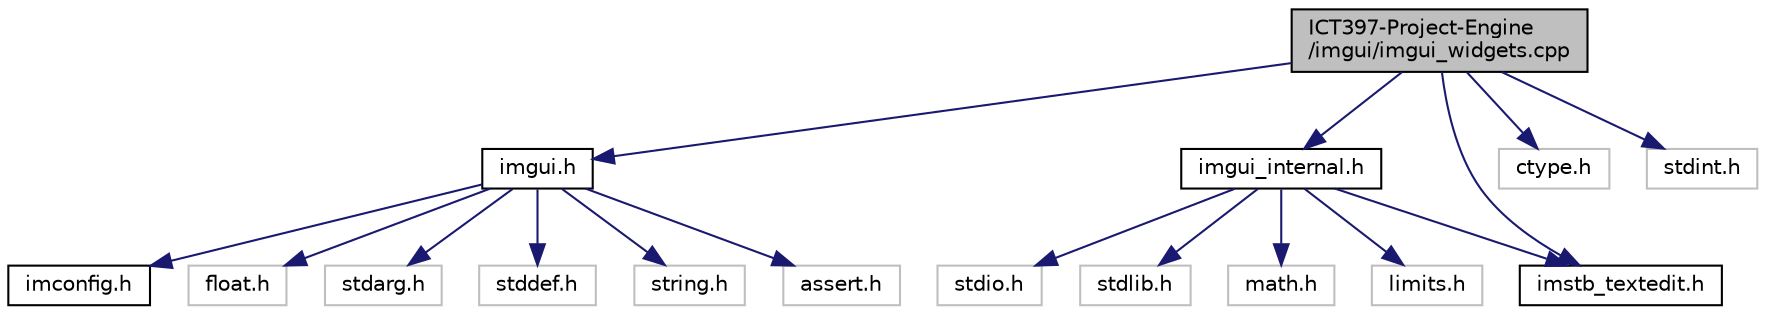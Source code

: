 digraph "ICT397-Project-Engine/imgui/imgui_widgets.cpp"
{
 // LATEX_PDF_SIZE
  edge [fontname="Helvetica",fontsize="10",labelfontname="Helvetica",labelfontsize="10"];
  node [fontname="Helvetica",fontsize="10",shape=record];
  Node1 [label="ICT397-Project-Engine\l/imgui/imgui_widgets.cpp",height=0.2,width=0.4,color="black", fillcolor="grey75", style="filled", fontcolor="black",tooltip=" "];
  Node1 -> Node2 [color="midnightblue",fontsize="10",style="solid"];
  Node2 [label="imgui.h",height=0.2,width=0.4,color="black", fillcolor="white", style="filled",URL="$imgui_8h.html",tooltip=" "];
  Node2 -> Node3 [color="midnightblue",fontsize="10",style="solid"];
  Node3 [label="imconfig.h",height=0.2,width=0.4,color="black", fillcolor="white", style="filled",URL="$imconfig_8h.html",tooltip=" "];
  Node2 -> Node4 [color="midnightblue",fontsize="10",style="solid"];
  Node4 [label="float.h",height=0.2,width=0.4,color="grey75", fillcolor="white", style="filled",tooltip=" "];
  Node2 -> Node5 [color="midnightblue",fontsize="10",style="solid"];
  Node5 [label="stdarg.h",height=0.2,width=0.4,color="grey75", fillcolor="white", style="filled",tooltip=" "];
  Node2 -> Node6 [color="midnightblue",fontsize="10",style="solid"];
  Node6 [label="stddef.h",height=0.2,width=0.4,color="grey75", fillcolor="white", style="filled",tooltip=" "];
  Node2 -> Node7 [color="midnightblue",fontsize="10",style="solid"];
  Node7 [label="string.h",height=0.2,width=0.4,color="grey75", fillcolor="white", style="filled",tooltip=" "];
  Node2 -> Node8 [color="midnightblue",fontsize="10",style="solid"];
  Node8 [label="assert.h",height=0.2,width=0.4,color="grey75", fillcolor="white", style="filled",tooltip=" "];
  Node1 -> Node9 [color="midnightblue",fontsize="10",style="solid"];
  Node9 [label="imgui_internal.h",height=0.2,width=0.4,color="black", fillcolor="white", style="filled",URL="$imgui__internal_8h.html",tooltip=" "];
  Node9 -> Node10 [color="midnightblue",fontsize="10",style="solid"];
  Node10 [label="stdio.h",height=0.2,width=0.4,color="grey75", fillcolor="white", style="filled",tooltip=" "];
  Node9 -> Node11 [color="midnightblue",fontsize="10",style="solid"];
  Node11 [label="stdlib.h",height=0.2,width=0.4,color="grey75", fillcolor="white", style="filled",tooltip=" "];
  Node9 -> Node12 [color="midnightblue",fontsize="10",style="solid"];
  Node12 [label="math.h",height=0.2,width=0.4,color="grey75", fillcolor="white", style="filled",tooltip=" "];
  Node9 -> Node13 [color="midnightblue",fontsize="10",style="solid"];
  Node13 [label="limits.h",height=0.2,width=0.4,color="grey75", fillcolor="white", style="filled",tooltip=" "];
  Node9 -> Node14 [color="midnightblue",fontsize="10",style="solid"];
  Node14 [label="imstb_textedit.h",height=0.2,width=0.4,color="black", fillcolor="white", style="filled",URL="$imstb__textedit_8h.html",tooltip=" "];
  Node1 -> Node15 [color="midnightblue",fontsize="10",style="solid"];
  Node15 [label="ctype.h",height=0.2,width=0.4,color="grey75", fillcolor="white", style="filled",tooltip=" "];
  Node1 -> Node16 [color="midnightblue",fontsize="10",style="solid"];
  Node16 [label="stdint.h",height=0.2,width=0.4,color="grey75", fillcolor="white", style="filled",tooltip=" "];
  Node1 -> Node14 [color="midnightblue",fontsize="10",style="solid"];
}
